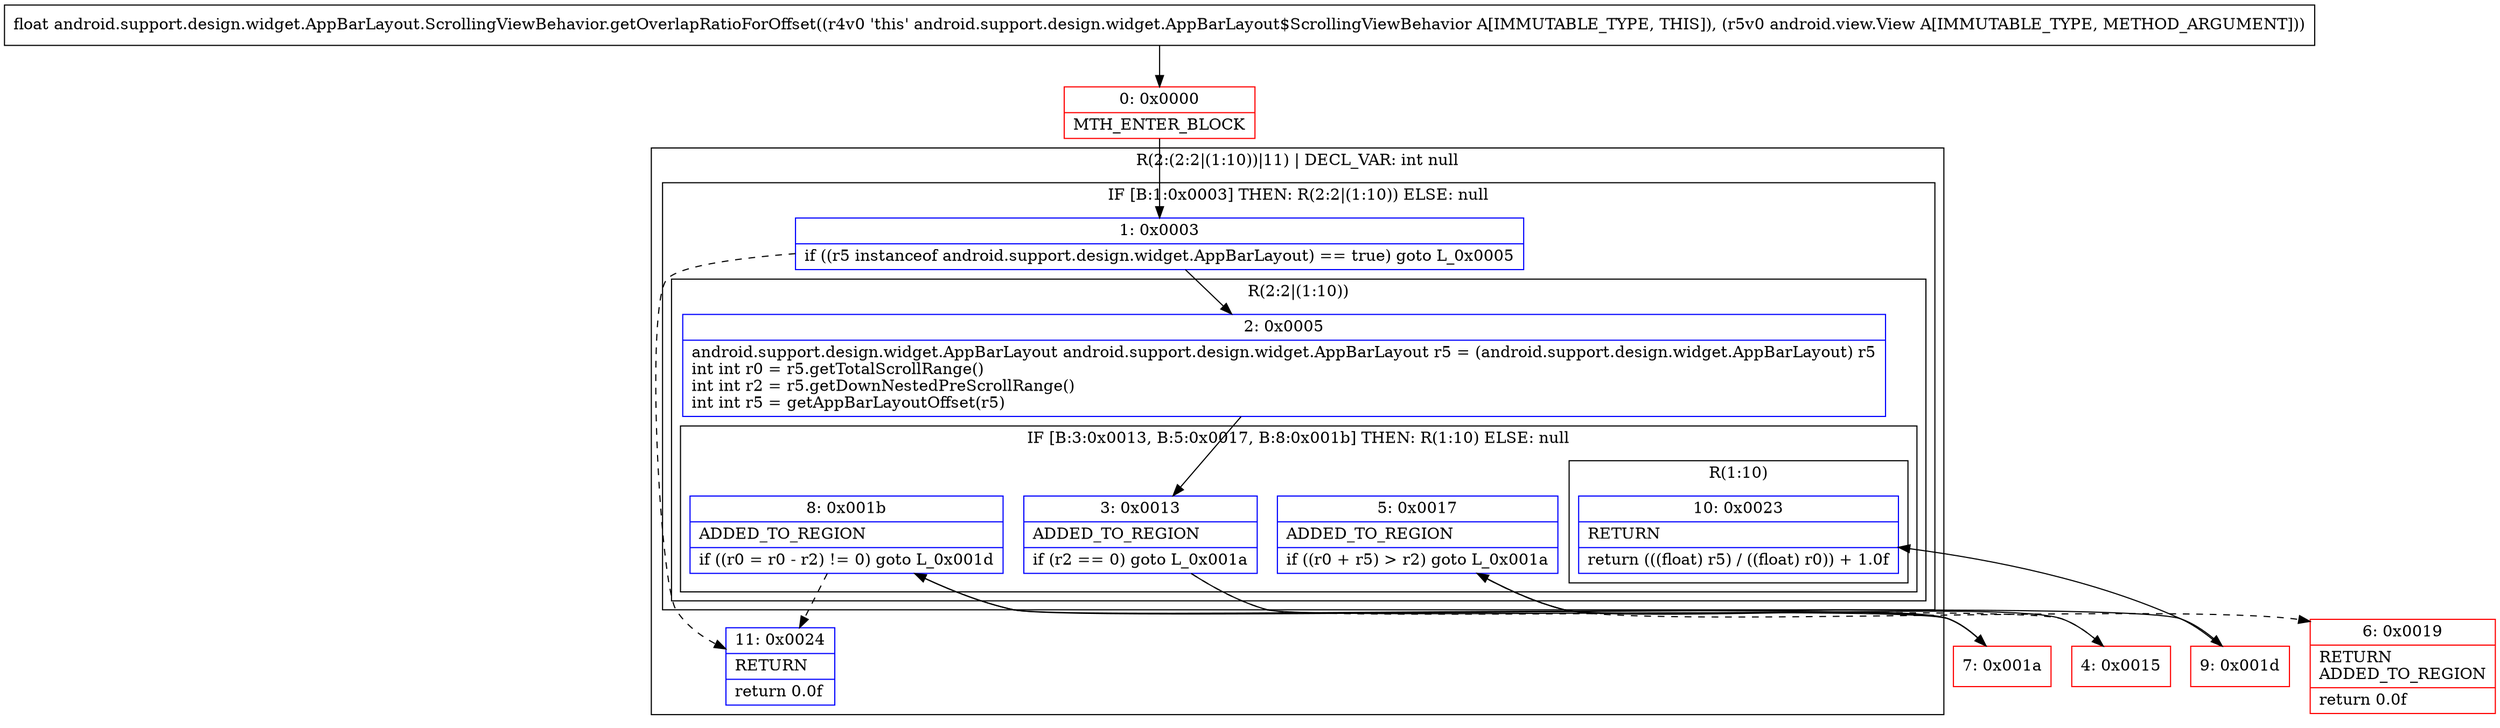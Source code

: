 digraph "CFG forandroid.support.design.widget.AppBarLayout.ScrollingViewBehavior.getOverlapRatioForOffset(Landroid\/view\/View;)F" {
subgraph cluster_Region_1879702769 {
label = "R(2:(2:2|(1:10))|11) | DECL_VAR: int null\l";
node [shape=record,color=blue];
subgraph cluster_IfRegion_1518307231 {
label = "IF [B:1:0x0003] THEN: R(2:2|(1:10)) ELSE: null";
node [shape=record,color=blue];
Node_1 [shape=record,label="{1\:\ 0x0003|if ((r5 instanceof android.support.design.widget.AppBarLayout) == true) goto L_0x0005\l}"];
subgraph cluster_Region_1368558213 {
label = "R(2:2|(1:10))";
node [shape=record,color=blue];
Node_2 [shape=record,label="{2\:\ 0x0005|android.support.design.widget.AppBarLayout android.support.design.widget.AppBarLayout r5 = (android.support.design.widget.AppBarLayout) r5\lint int r0 = r5.getTotalScrollRange()\lint int r2 = r5.getDownNestedPreScrollRange()\lint int r5 = getAppBarLayoutOffset(r5)\l}"];
subgraph cluster_IfRegion_1652488317 {
label = "IF [B:3:0x0013, B:5:0x0017, B:8:0x001b] THEN: R(1:10) ELSE: null";
node [shape=record,color=blue];
Node_3 [shape=record,label="{3\:\ 0x0013|ADDED_TO_REGION\l|if (r2 == 0) goto L_0x001a\l}"];
Node_5 [shape=record,label="{5\:\ 0x0017|ADDED_TO_REGION\l|if ((r0 + r5) \> r2) goto L_0x001a\l}"];
Node_8 [shape=record,label="{8\:\ 0x001b|ADDED_TO_REGION\l|if ((r0 = r0 \- r2) != 0) goto L_0x001d\l}"];
subgraph cluster_Region_867638177 {
label = "R(1:10)";
node [shape=record,color=blue];
Node_10 [shape=record,label="{10\:\ 0x0023|RETURN\l|return (((float) r5) \/ ((float) r0)) + 1.0f\l}"];
}
}
}
}
Node_11 [shape=record,label="{11\:\ 0x0024|RETURN\l|return 0.0f\l}"];
}
Node_0 [shape=record,color=red,label="{0\:\ 0x0000|MTH_ENTER_BLOCK\l}"];
Node_4 [shape=record,color=red,label="{4\:\ 0x0015}"];
Node_6 [shape=record,color=red,label="{6\:\ 0x0019|RETURN\lADDED_TO_REGION\l|return 0.0f\l}"];
Node_7 [shape=record,color=red,label="{7\:\ 0x001a}"];
Node_9 [shape=record,color=red,label="{9\:\ 0x001d}"];
MethodNode[shape=record,label="{float android.support.design.widget.AppBarLayout.ScrollingViewBehavior.getOverlapRatioForOffset((r4v0 'this' android.support.design.widget.AppBarLayout$ScrollingViewBehavior A[IMMUTABLE_TYPE, THIS]), (r5v0 android.view.View A[IMMUTABLE_TYPE, METHOD_ARGUMENT])) }"];
MethodNode -> Node_0;
Node_1 -> Node_2;
Node_1 -> Node_11[style=dashed];
Node_2 -> Node_3;
Node_3 -> Node_4[style=dashed];
Node_3 -> Node_7;
Node_5 -> Node_6[style=dashed];
Node_5 -> Node_7;
Node_8 -> Node_9;
Node_8 -> Node_11[style=dashed];
Node_0 -> Node_1;
Node_4 -> Node_5;
Node_7 -> Node_8;
Node_9 -> Node_10;
}

